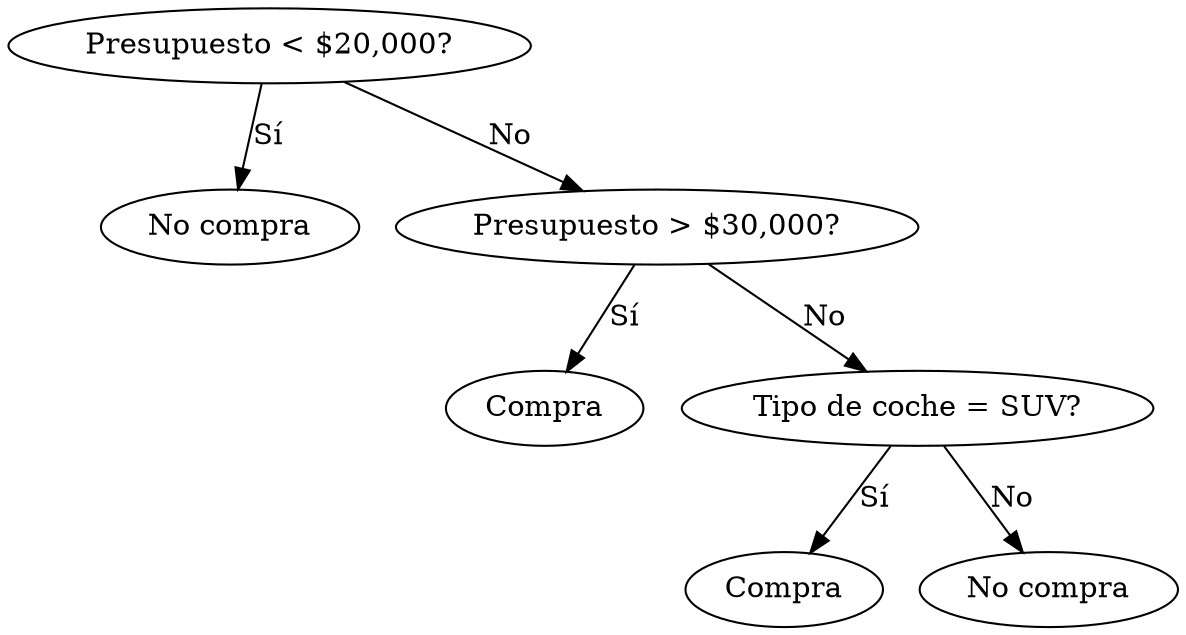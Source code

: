 digraph {
	A [label="Presupuesto < $20,000?"]
	B [label="No compra"]
	C [label="Presupuesto > $30,000?"]
	D [label=Compra]
	E [label="Tipo de coche = SUV?"]
	F [label=Compra]
	G [label="No compra"]
	A -> B [label="Sí"]
	A -> C [label=No]
	C -> D [label="Sí"]
	C -> E [label=No]
	E -> F [label="Sí"]
	E -> G [label=No]
}
